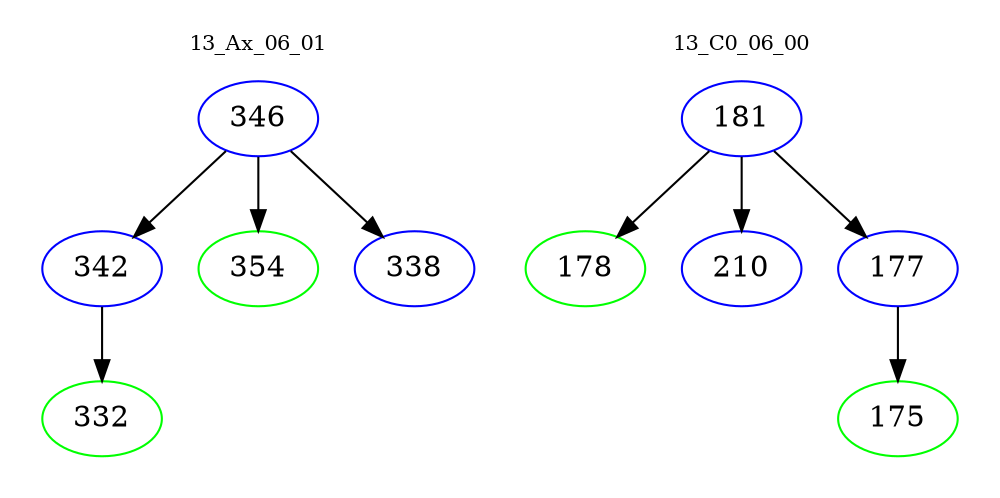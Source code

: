 digraph{
subgraph cluster_0 {
color = white
label = "13_Ax_06_01";
fontsize=10;
T0_346 [label="346", color="blue"]
T0_346 -> T0_342 [color="black"]
T0_342 [label="342", color="blue"]
T0_342 -> T0_332 [color="black"]
T0_332 [label="332", color="green"]
T0_346 -> T0_354 [color="black"]
T0_354 [label="354", color="green"]
T0_346 -> T0_338 [color="black"]
T0_338 [label="338", color="blue"]
}
subgraph cluster_1 {
color = white
label = "13_C0_06_00";
fontsize=10;
T1_181 [label="181", color="blue"]
T1_181 -> T1_178 [color="black"]
T1_178 [label="178", color="green"]
T1_181 -> T1_210 [color="black"]
T1_210 [label="210", color="blue"]
T1_181 -> T1_177 [color="black"]
T1_177 [label="177", color="blue"]
T1_177 -> T1_175 [color="black"]
T1_175 [label="175", color="green"]
}
}
